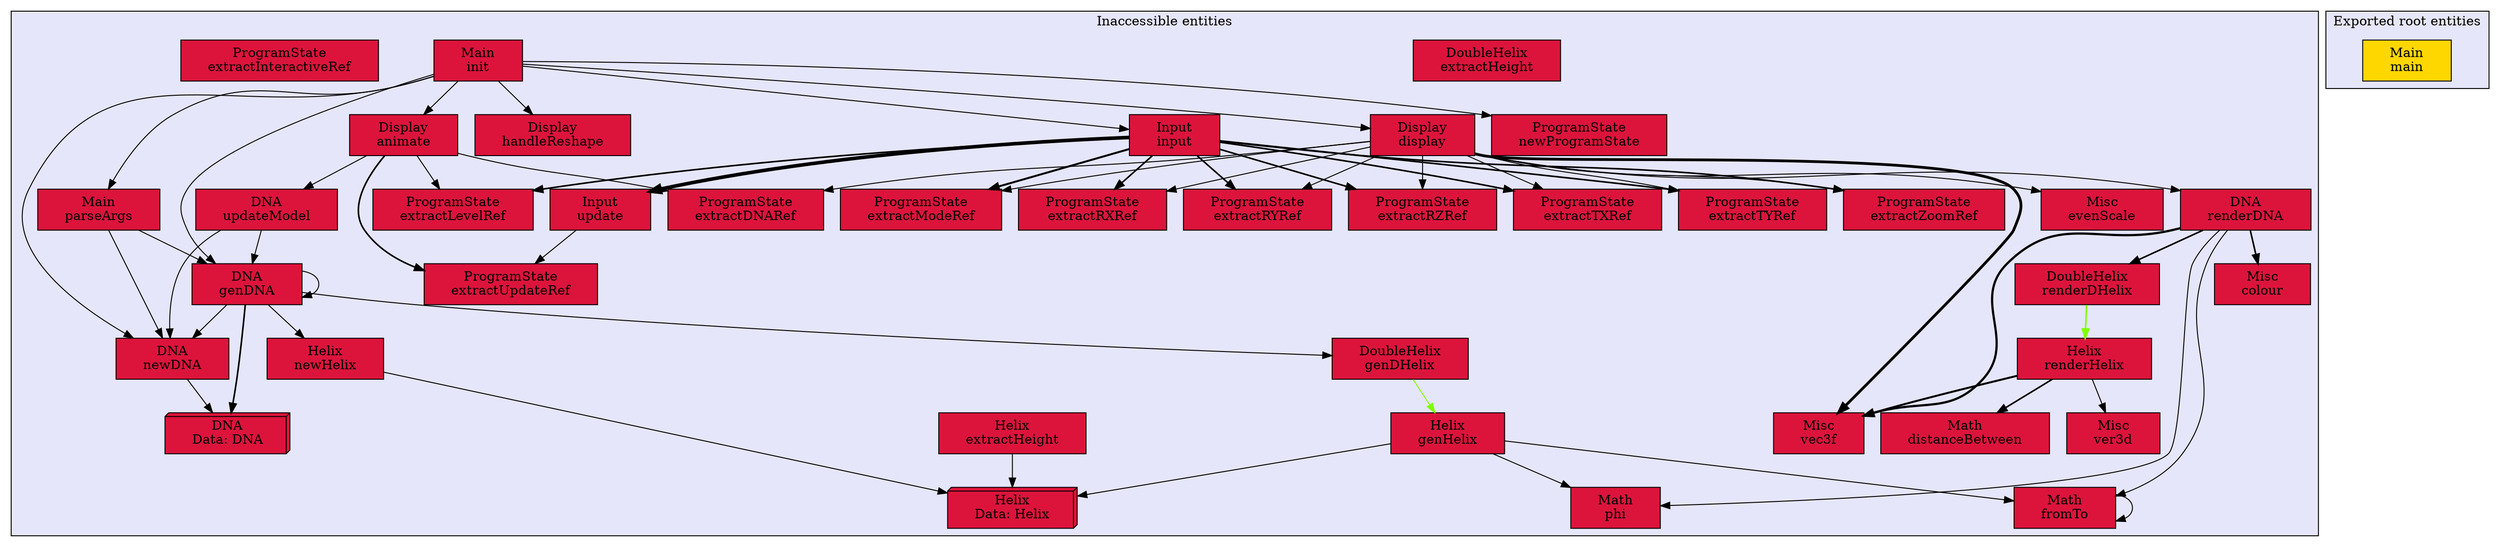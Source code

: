 digraph "Levels within software" {
    node [margin="0.4,0.1"
         ,style=filled];
    subgraph "cluster_-1" {
        graph [label="Inaccessible entities"
              ,style=filled
              ,fillcolor=lavender];
        1 [label="DNA\nData: DNA"
          ,shape=box3d
          ,fillcolor=crimson
          ,style="filled,solid"];
        2 [label="DNA\ngenDNA"
          ,shape=box
          ,fillcolor=crimson
          ,style="filled,solid"];
        3 [label="DNA\nnewDNA"
          ,shape=box
          ,fillcolor=crimson
          ,style="filled,solid"];
        4 [label="DNA\nrenderDNA"
          ,shape=box
          ,fillcolor=crimson
          ,style="filled,solid"];
        5 [label="DNA\nupdateModel"
          ,shape=box
          ,fillcolor=crimson
          ,style="filled,solid"];
        6 [label="Display\nanimate"
          ,shape=box
          ,fillcolor=crimson
          ,style="filled,solid"];
        7 [label="Display\ndisplay"
          ,shape=box
          ,fillcolor=crimson
          ,style="filled,solid"];
        8 [label="Display\nhandleReshape"
          ,shape=box
          ,fillcolor=crimson
          ,style="filled,solid"];
        9 [label="DoubleHelix\nextractHeight"
          ,shape=box
          ,fillcolor=crimson
          ,style="filled,solid"];
        10 [label="DoubleHelix\ngenDHelix"
           ,shape=box
           ,fillcolor=crimson
           ,style="filled,solid"];
        11 [label="DoubleHelix\nrenderDHelix"
           ,shape=box
           ,fillcolor=crimson
           ,style="filled,solid"];
        12 [label="Helix\nData: Helix"
           ,shape=box3d
           ,fillcolor=crimson
           ,style="filled,solid"];
        13 [label="Helix\nextractHeight"
           ,shape=box
           ,fillcolor=crimson
           ,style="filled,solid"];
        14 [label="Helix\ngenHelix"
           ,shape=box
           ,fillcolor=crimson
           ,style="filled,solid"];
        15 [label="Helix\nnewHelix"
           ,shape=box
           ,fillcolor=crimson
           ,style="filled,solid"];
        16 [label="Helix\nrenderHelix"
           ,shape=box
           ,fillcolor=crimson
           ,style="filled,solid"];
        17 [label="Input\ninput"
           ,shape=box
           ,fillcolor=crimson
           ,style="filled,solid"];
        18 [label="Input\nupdate"
           ,shape=box
           ,fillcolor=crimson
           ,style="filled,solid"];
        19 [label="Main\ninit"
           ,shape=box
           ,fillcolor=crimson
           ,style="filled,solid"];
        21 [label="Main\nparseArgs"
           ,shape=box
           ,fillcolor=crimson
           ,style="filled,solid"];
        22 [label="Math\ndistanceBetween"
           ,shape=box
           ,fillcolor=crimson
           ,style="filled,solid"];
        23 [label="Math\nfromTo"
           ,shape=box
           ,fillcolor=crimson
           ,style="filled,solid"];
        24 [label="Math\nphi"
           ,shape=box
           ,fillcolor=crimson
           ,style="filled,solid"];
        25 [label="Misc\ncolour"
           ,shape=box
           ,fillcolor=crimson
           ,style="filled,solid"];
        26 [label="Misc\nevenScale"
           ,shape=box
           ,fillcolor=crimson
           ,style="filled,solid"];
        27 [label="Misc\nvec3f"
           ,shape=box
           ,fillcolor=crimson
           ,style="filled,solid"];
        28 [label="Misc\nver3d"
           ,shape=box
           ,fillcolor=crimson
           ,style="filled,solid"];
        29 [label="ProgramState\nextractDNARef"
           ,shape=box
           ,fillcolor=crimson
           ,style="filled,solid"];
        30 [label="ProgramState\nextractInteractiveRef"
           ,shape=box
           ,fillcolor=crimson
           ,style="filled,solid"];
        31 [label="ProgramState\nextractLevelRef"
           ,shape=box
           ,fillcolor=crimson
           ,style="filled,solid"];
        32 [label="ProgramState\nextractModeRef"
           ,shape=box
           ,fillcolor=crimson
           ,style="filled,solid"];
        33 [label="ProgramState\nextractRXRef"
           ,shape=box
           ,fillcolor=crimson
           ,style="filled,solid"];
        34 [label="ProgramState\nextractRYRef"
           ,shape=box
           ,fillcolor=crimson
           ,style="filled,solid"];
        35 [label="ProgramState\nextractRZRef"
           ,shape=box
           ,fillcolor=crimson
           ,style="filled,solid"];
        36 [label="ProgramState\nextractTXRef"
           ,shape=box
           ,fillcolor=crimson
           ,style="filled,solid"];
        37 [label="ProgramState\nextractTYRef"
           ,shape=box
           ,fillcolor=crimson
           ,style="filled,solid"];
        38 [label="ProgramState\nextractUpdateRef"
           ,shape=box
           ,fillcolor=crimson
           ,style="filled,solid"];
        39 [label="ProgramState\nextractZoomRef"
           ,shape=box
           ,fillcolor=crimson
           ,style="filled,solid"];
        40 [label="ProgramState\nnewProgramState"
           ,shape=box
           ,fillcolor=crimson
           ,style="filled,solid"];
    }
    subgraph cluster_0 {
        graph [label="Exported root entities"
              ,style=filled
              ,fillcolor=lavender];
        20 [label="Main\nmain"
           ,shape=box
           ,fillcolor=gold
           ,style="filled,solid"];
    }
    2 -> 1 [penwidth=1.6931471805599454
           ,color=black];
    2 -> 2 [penwidth=1,color=black];
    2 -> 3 [penwidth=1,color=black];
    2 -> 10 [penwidth=1
            ,color=black];
    2 -> 15 [penwidth=1
            ,color=black];
    3 -> 1 [penwidth=1,color=black];
    4 -> 11 [penwidth=1.6931471805599454
            ,color=black];
    4 -> 23 [penwidth=1
            ,color=black];
    4 -> 24 [penwidth=1
            ,color=black];
    4 -> 25 [penwidth=1.6931471805599454
            ,color=black];
    4 -> 27 [penwidth=2.386294361119891
            ,color=black];
    5 -> 2 [penwidth=1,color=black];
    5 -> 3 [penwidth=1,color=black];
    6 -> 5 [penwidth=1,color=black];
    6 -> 29 [penwidth=1
            ,color=black];
    6 -> 31 [penwidth=1
            ,color=black];
    6 -> 38 [penwidth=1.6931471805599454
            ,color=black];
    7 -> 4 [penwidth=1,color=black];
    7 -> 26 [penwidth=1
            ,color=black];
    7 -> 27 [penwidth=2.9459101490553135
            ,color=black];
    7 -> 29 [penwidth=1
            ,color=black];
    7 -> 32 [penwidth=1
            ,color=black];
    7 -> 33 [penwidth=1
            ,color=black];
    7 -> 34 [penwidth=1
            ,color=black];
    7 -> 35 [penwidth=1
            ,color=black];
    7 -> 36 [penwidth=1
            ,color=black];
    7 -> 37 [penwidth=1
            ,color=black];
    7 -> 39 [penwidth=1
            ,color=black];
    10 -> 14 [penwidth=1
             ,color=chartreuse];
    11 -> 16 [penwidth=1.6931471805599454
             ,color=chartreuse];
    13 -> 12 [penwidth=1
             ,color=black];
    14 -> 12 [penwidth=1
             ,color=black];
    14 -> 23 [penwidth=1
             ,color=black];
    14 -> 24 [penwidth=1
             ,color=black];
    15 -> 12 [penwidth=1
             ,color=black];
    16 -> 22 [penwidth=1.6931471805599454
             ,color=black];
    16 -> 27 [penwidth=2.09861228866811
             ,color=black];
    16 -> 28 [penwidth=1
             ,color=black];
    17 -> 18 [penwidth=3.833213344056216
             ,color=black];
    17 -> 31 [penwidth=1.6931471805599454
             ,color=black];
    17 -> 32 [penwidth=2.09861228866811
             ,color=black];
    17 -> 33 [penwidth=1.6931471805599454
             ,color=black];
    17 -> 34 [penwidth=1.6931471805599454
             ,color=black];
    17 -> 35 [penwidth=1.6931471805599454
             ,color=black];
    17 -> 36 [penwidth=1.6931471805599454
             ,color=black];
    17 -> 37 [penwidth=1.6931471805599454
             ,color=black];
    17 -> 39 [penwidth=1.6931471805599454
             ,color=black];
    18 -> 38 [penwidth=1
             ,color=black];
    19 -> 2 [penwidth=1
            ,color=black];
    19 -> 3 [penwidth=1
            ,color=black];
    19 -> 6 [penwidth=1
            ,color=black];
    19 -> 7 [penwidth=1
            ,color=black];
    19 -> 8 [penwidth=1
            ,color=black];
    19 -> 17 [penwidth=1
             ,color=black];
    19 -> 21 [penwidth=1
             ,color=black];
    19 -> 40 [penwidth=1
             ,color=black];
    21 -> 2 [penwidth=1
            ,color=black];
    21 -> 3 [penwidth=1
            ,color=black];
    23 -> 23 [penwidth=1
             ,color=black];
}
